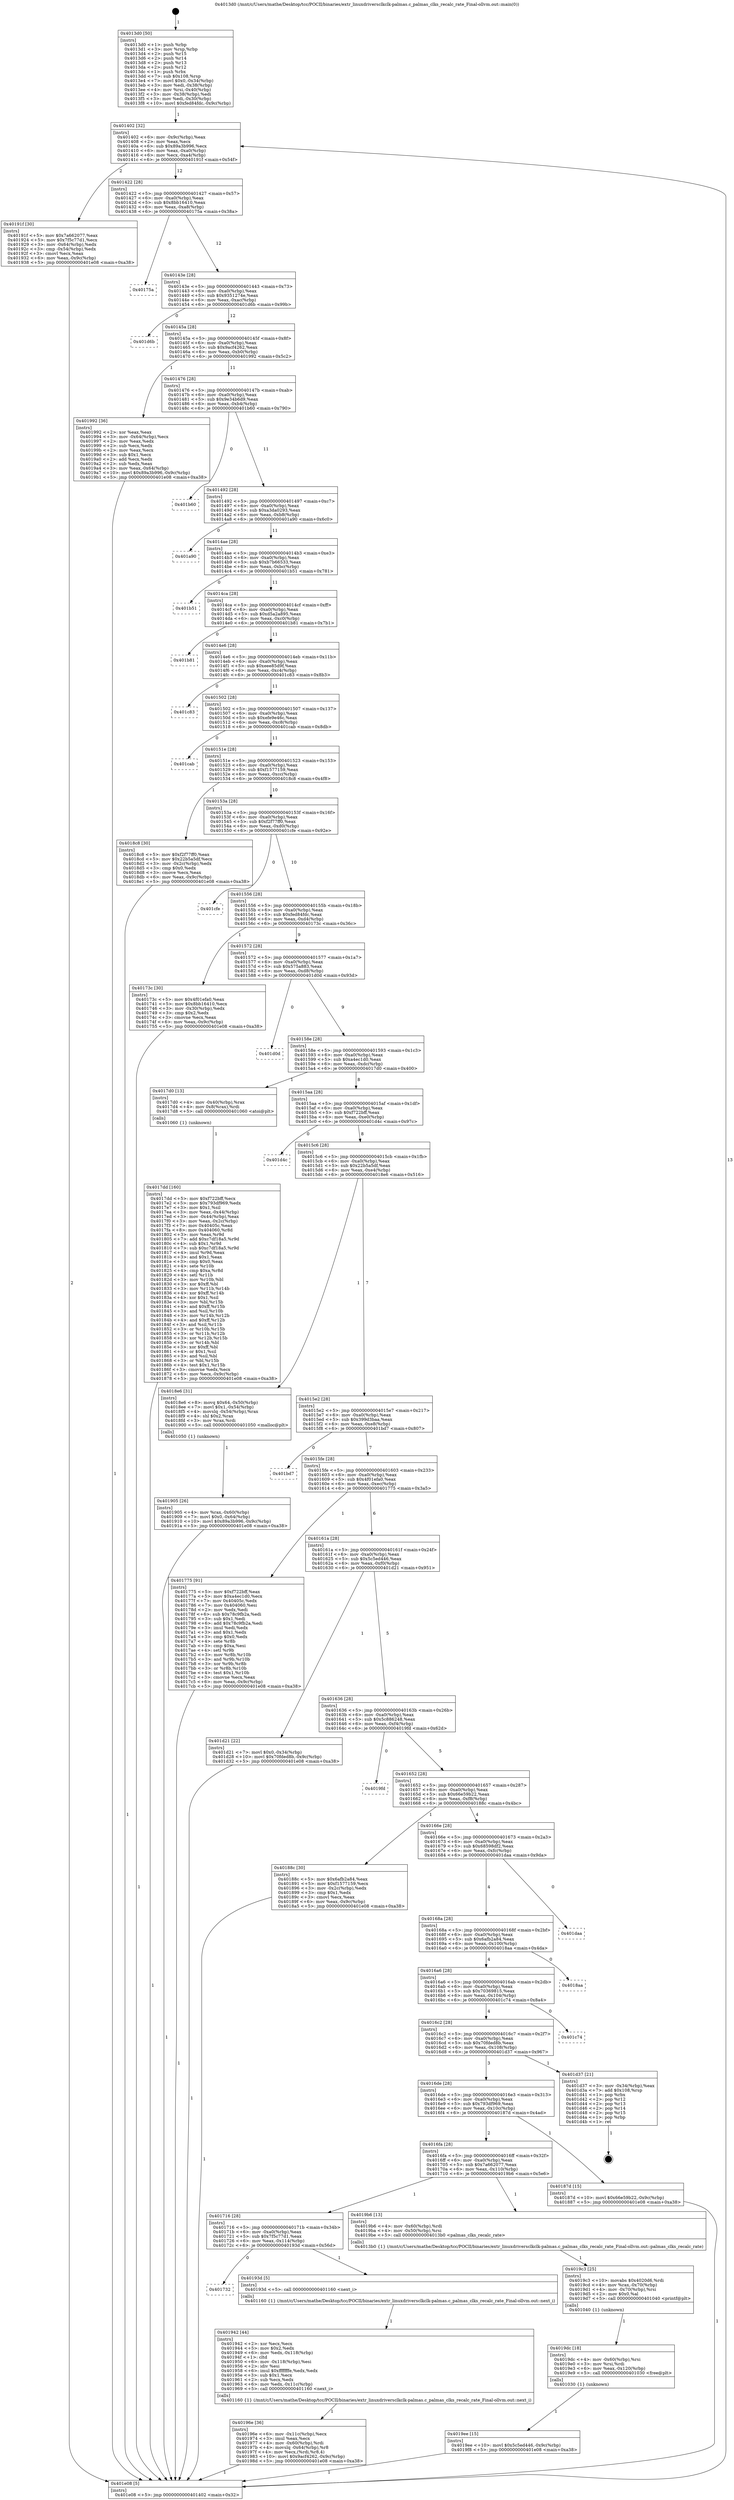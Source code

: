 digraph "0x4013d0" {
  label = "0x4013d0 (/mnt/c/Users/mathe/Desktop/tcc/POCII/binaries/extr_linuxdriversclkclk-palmas.c_palmas_clks_recalc_rate_Final-ollvm.out::main(0))"
  labelloc = "t"
  node[shape=record]

  Entry [label="",width=0.3,height=0.3,shape=circle,fillcolor=black,style=filled]
  "0x401402" [label="{
     0x401402 [32]\l
     | [instrs]\l
     &nbsp;&nbsp;0x401402 \<+6\>: mov -0x9c(%rbp),%eax\l
     &nbsp;&nbsp;0x401408 \<+2\>: mov %eax,%ecx\l
     &nbsp;&nbsp;0x40140a \<+6\>: sub $0x89a3b996,%ecx\l
     &nbsp;&nbsp;0x401410 \<+6\>: mov %eax,-0xa0(%rbp)\l
     &nbsp;&nbsp;0x401416 \<+6\>: mov %ecx,-0xa4(%rbp)\l
     &nbsp;&nbsp;0x40141c \<+6\>: je 000000000040191f \<main+0x54f\>\l
  }"]
  "0x40191f" [label="{
     0x40191f [30]\l
     | [instrs]\l
     &nbsp;&nbsp;0x40191f \<+5\>: mov $0x7a662077,%eax\l
     &nbsp;&nbsp;0x401924 \<+5\>: mov $0x7f5c77d1,%ecx\l
     &nbsp;&nbsp;0x401929 \<+3\>: mov -0x64(%rbp),%edx\l
     &nbsp;&nbsp;0x40192c \<+3\>: cmp -0x54(%rbp),%edx\l
     &nbsp;&nbsp;0x40192f \<+3\>: cmovl %ecx,%eax\l
     &nbsp;&nbsp;0x401932 \<+6\>: mov %eax,-0x9c(%rbp)\l
     &nbsp;&nbsp;0x401938 \<+5\>: jmp 0000000000401e08 \<main+0xa38\>\l
  }"]
  "0x401422" [label="{
     0x401422 [28]\l
     | [instrs]\l
     &nbsp;&nbsp;0x401422 \<+5\>: jmp 0000000000401427 \<main+0x57\>\l
     &nbsp;&nbsp;0x401427 \<+6\>: mov -0xa0(%rbp),%eax\l
     &nbsp;&nbsp;0x40142d \<+5\>: sub $0x8bb16410,%eax\l
     &nbsp;&nbsp;0x401432 \<+6\>: mov %eax,-0xa8(%rbp)\l
     &nbsp;&nbsp;0x401438 \<+6\>: je 000000000040175a \<main+0x38a\>\l
  }"]
  Exit [label="",width=0.3,height=0.3,shape=circle,fillcolor=black,style=filled,peripheries=2]
  "0x40175a" [label="{
     0x40175a\l
  }", style=dashed]
  "0x40143e" [label="{
     0x40143e [28]\l
     | [instrs]\l
     &nbsp;&nbsp;0x40143e \<+5\>: jmp 0000000000401443 \<main+0x73\>\l
     &nbsp;&nbsp;0x401443 \<+6\>: mov -0xa0(%rbp),%eax\l
     &nbsp;&nbsp;0x401449 \<+5\>: sub $0x9351274e,%eax\l
     &nbsp;&nbsp;0x40144e \<+6\>: mov %eax,-0xac(%rbp)\l
     &nbsp;&nbsp;0x401454 \<+6\>: je 0000000000401d6b \<main+0x99b\>\l
  }"]
  "0x4019ee" [label="{
     0x4019ee [15]\l
     | [instrs]\l
     &nbsp;&nbsp;0x4019ee \<+10\>: movl $0x5c5ed446,-0x9c(%rbp)\l
     &nbsp;&nbsp;0x4019f8 \<+5\>: jmp 0000000000401e08 \<main+0xa38\>\l
  }"]
  "0x401d6b" [label="{
     0x401d6b\l
  }", style=dashed]
  "0x40145a" [label="{
     0x40145a [28]\l
     | [instrs]\l
     &nbsp;&nbsp;0x40145a \<+5\>: jmp 000000000040145f \<main+0x8f\>\l
     &nbsp;&nbsp;0x40145f \<+6\>: mov -0xa0(%rbp),%eax\l
     &nbsp;&nbsp;0x401465 \<+5\>: sub $0x9acf4262,%eax\l
     &nbsp;&nbsp;0x40146a \<+6\>: mov %eax,-0xb0(%rbp)\l
     &nbsp;&nbsp;0x401470 \<+6\>: je 0000000000401992 \<main+0x5c2\>\l
  }"]
  "0x4019dc" [label="{
     0x4019dc [18]\l
     | [instrs]\l
     &nbsp;&nbsp;0x4019dc \<+4\>: mov -0x60(%rbp),%rsi\l
     &nbsp;&nbsp;0x4019e0 \<+3\>: mov %rsi,%rdi\l
     &nbsp;&nbsp;0x4019e3 \<+6\>: mov %eax,-0x120(%rbp)\l
     &nbsp;&nbsp;0x4019e9 \<+5\>: call 0000000000401030 \<free@plt\>\l
     | [calls]\l
     &nbsp;&nbsp;0x401030 \{1\} (unknown)\l
  }"]
  "0x401992" [label="{
     0x401992 [36]\l
     | [instrs]\l
     &nbsp;&nbsp;0x401992 \<+2\>: xor %eax,%eax\l
     &nbsp;&nbsp;0x401994 \<+3\>: mov -0x64(%rbp),%ecx\l
     &nbsp;&nbsp;0x401997 \<+2\>: mov %eax,%edx\l
     &nbsp;&nbsp;0x401999 \<+2\>: sub %ecx,%edx\l
     &nbsp;&nbsp;0x40199b \<+2\>: mov %eax,%ecx\l
     &nbsp;&nbsp;0x40199d \<+3\>: sub $0x1,%ecx\l
     &nbsp;&nbsp;0x4019a0 \<+2\>: add %ecx,%edx\l
     &nbsp;&nbsp;0x4019a2 \<+2\>: sub %edx,%eax\l
     &nbsp;&nbsp;0x4019a4 \<+3\>: mov %eax,-0x64(%rbp)\l
     &nbsp;&nbsp;0x4019a7 \<+10\>: movl $0x89a3b996,-0x9c(%rbp)\l
     &nbsp;&nbsp;0x4019b1 \<+5\>: jmp 0000000000401e08 \<main+0xa38\>\l
  }"]
  "0x401476" [label="{
     0x401476 [28]\l
     | [instrs]\l
     &nbsp;&nbsp;0x401476 \<+5\>: jmp 000000000040147b \<main+0xab\>\l
     &nbsp;&nbsp;0x40147b \<+6\>: mov -0xa0(%rbp),%eax\l
     &nbsp;&nbsp;0x401481 \<+5\>: sub $0x9e34b6d9,%eax\l
     &nbsp;&nbsp;0x401486 \<+6\>: mov %eax,-0xb4(%rbp)\l
     &nbsp;&nbsp;0x40148c \<+6\>: je 0000000000401b60 \<main+0x790\>\l
  }"]
  "0x4019c3" [label="{
     0x4019c3 [25]\l
     | [instrs]\l
     &nbsp;&nbsp;0x4019c3 \<+10\>: movabs $0x4020d6,%rdi\l
     &nbsp;&nbsp;0x4019cd \<+4\>: mov %rax,-0x70(%rbp)\l
     &nbsp;&nbsp;0x4019d1 \<+4\>: mov -0x70(%rbp),%rsi\l
     &nbsp;&nbsp;0x4019d5 \<+2\>: mov $0x0,%al\l
     &nbsp;&nbsp;0x4019d7 \<+5\>: call 0000000000401040 \<printf@plt\>\l
     | [calls]\l
     &nbsp;&nbsp;0x401040 \{1\} (unknown)\l
  }"]
  "0x401b60" [label="{
     0x401b60\l
  }", style=dashed]
  "0x401492" [label="{
     0x401492 [28]\l
     | [instrs]\l
     &nbsp;&nbsp;0x401492 \<+5\>: jmp 0000000000401497 \<main+0xc7\>\l
     &nbsp;&nbsp;0x401497 \<+6\>: mov -0xa0(%rbp),%eax\l
     &nbsp;&nbsp;0x40149d \<+5\>: sub $0xa3da0293,%eax\l
     &nbsp;&nbsp;0x4014a2 \<+6\>: mov %eax,-0xb8(%rbp)\l
     &nbsp;&nbsp;0x4014a8 \<+6\>: je 0000000000401a90 \<main+0x6c0\>\l
  }"]
  "0x40196e" [label="{
     0x40196e [36]\l
     | [instrs]\l
     &nbsp;&nbsp;0x40196e \<+6\>: mov -0x11c(%rbp),%ecx\l
     &nbsp;&nbsp;0x401974 \<+3\>: imul %eax,%ecx\l
     &nbsp;&nbsp;0x401977 \<+4\>: mov -0x60(%rbp),%rdi\l
     &nbsp;&nbsp;0x40197b \<+4\>: movslq -0x64(%rbp),%r8\l
     &nbsp;&nbsp;0x40197f \<+4\>: mov %ecx,(%rdi,%r8,4)\l
     &nbsp;&nbsp;0x401983 \<+10\>: movl $0x9acf4262,-0x9c(%rbp)\l
     &nbsp;&nbsp;0x40198d \<+5\>: jmp 0000000000401e08 \<main+0xa38\>\l
  }"]
  "0x401a90" [label="{
     0x401a90\l
  }", style=dashed]
  "0x4014ae" [label="{
     0x4014ae [28]\l
     | [instrs]\l
     &nbsp;&nbsp;0x4014ae \<+5\>: jmp 00000000004014b3 \<main+0xe3\>\l
     &nbsp;&nbsp;0x4014b3 \<+6\>: mov -0xa0(%rbp),%eax\l
     &nbsp;&nbsp;0x4014b9 \<+5\>: sub $0xb7b66533,%eax\l
     &nbsp;&nbsp;0x4014be \<+6\>: mov %eax,-0xbc(%rbp)\l
     &nbsp;&nbsp;0x4014c4 \<+6\>: je 0000000000401b51 \<main+0x781\>\l
  }"]
  "0x401942" [label="{
     0x401942 [44]\l
     | [instrs]\l
     &nbsp;&nbsp;0x401942 \<+2\>: xor %ecx,%ecx\l
     &nbsp;&nbsp;0x401944 \<+5\>: mov $0x2,%edx\l
     &nbsp;&nbsp;0x401949 \<+6\>: mov %edx,-0x118(%rbp)\l
     &nbsp;&nbsp;0x40194f \<+1\>: cltd\l
     &nbsp;&nbsp;0x401950 \<+6\>: mov -0x118(%rbp),%esi\l
     &nbsp;&nbsp;0x401956 \<+2\>: idiv %esi\l
     &nbsp;&nbsp;0x401958 \<+6\>: imul $0xfffffffe,%edx,%edx\l
     &nbsp;&nbsp;0x40195e \<+3\>: sub $0x1,%ecx\l
     &nbsp;&nbsp;0x401961 \<+2\>: sub %ecx,%edx\l
     &nbsp;&nbsp;0x401963 \<+6\>: mov %edx,-0x11c(%rbp)\l
     &nbsp;&nbsp;0x401969 \<+5\>: call 0000000000401160 \<next_i\>\l
     | [calls]\l
     &nbsp;&nbsp;0x401160 \{1\} (/mnt/c/Users/mathe/Desktop/tcc/POCII/binaries/extr_linuxdriversclkclk-palmas.c_palmas_clks_recalc_rate_Final-ollvm.out::next_i)\l
  }"]
  "0x401b51" [label="{
     0x401b51\l
  }", style=dashed]
  "0x4014ca" [label="{
     0x4014ca [28]\l
     | [instrs]\l
     &nbsp;&nbsp;0x4014ca \<+5\>: jmp 00000000004014cf \<main+0xff\>\l
     &nbsp;&nbsp;0x4014cf \<+6\>: mov -0xa0(%rbp),%eax\l
     &nbsp;&nbsp;0x4014d5 \<+5\>: sub $0xd5a2a895,%eax\l
     &nbsp;&nbsp;0x4014da \<+6\>: mov %eax,-0xc0(%rbp)\l
     &nbsp;&nbsp;0x4014e0 \<+6\>: je 0000000000401b81 \<main+0x7b1\>\l
  }"]
  "0x401732" [label="{
     0x401732\l
  }", style=dashed]
  "0x401b81" [label="{
     0x401b81\l
  }", style=dashed]
  "0x4014e6" [label="{
     0x4014e6 [28]\l
     | [instrs]\l
     &nbsp;&nbsp;0x4014e6 \<+5\>: jmp 00000000004014eb \<main+0x11b\>\l
     &nbsp;&nbsp;0x4014eb \<+6\>: mov -0xa0(%rbp),%eax\l
     &nbsp;&nbsp;0x4014f1 \<+5\>: sub $0xeee85d9f,%eax\l
     &nbsp;&nbsp;0x4014f6 \<+6\>: mov %eax,-0xc4(%rbp)\l
     &nbsp;&nbsp;0x4014fc \<+6\>: je 0000000000401c83 \<main+0x8b3\>\l
  }"]
  "0x40193d" [label="{
     0x40193d [5]\l
     | [instrs]\l
     &nbsp;&nbsp;0x40193d \<+5\>: call 0000000000401160 \<next_i\>\l
     | [calls]\l
     &nbsp;&nbsp;0x401160 \{1\} (/mnt/c/Users/mathe/Desktop/tcc/POCII/binaries/extr_linuxdriversclkclk-palmas.c_palmas_clks_recalc_rate_Final-ollvm.out::next_i)\l
  }"]
  "0x401c83" [label="{
     0x401c83\l
  }", style=dashed]
  "0x401502" [label="{
     0x401502 [28]\l
     | [instrs]\l
     &nbsp;&nbsp;0x401502 \<+5\>: jmp 0000000000401507 \<main+0x137\>\l
     &nbsp;&nbsp;0x401507 \<+6\>: mov -0xa0(%rbp),%eax\l
     &nbsp;&nbsp;0x40150d \<+5\>: sub $0xefe9e46c,%eax\l
     &nbsp;&nbsp;0x401512 \<+6\>: mov %eax,-0xc8(%rbp)\l
     &nbsp;&nbsp;0x401518 \<+6\>: je 0000000000401cab \<main+0x8db\>\l
  }"]
  "0x401716" [label="{
     0x401716 [28]\l
     | [instrs]\l
     &nbsp;&nbsp;0x401716 \<+5\>: jmp 000000000040171b \<main+0x34b\>\l
     &nbsp;&nbsp;0x40171b \<+6\>: mov -0xa0(%rbp),%eax\l
     &nbsp;&nbsp;0x401721 \<+5\>: sub $0x7f5c77d1,%eax\l
     &nbsp;&nbsp;0x401726 \<+6\>: mov %eax,-0x114(%rbp)\l
     &nbsp;&nbsp;0x40172c \<+6\>: je 000000000040193d \<main+0x56d\>\l
  }"]
  "0x401cab" [label="{
     0x401cab\l
  }", style=dashed]
  "0x40151e" [label="{
     0x40151e [28]\l
     | [instrs]\l
     &nbsp;&nbsp;0x40151e \<+5\>: jmp 0000000000401523 \<main+0x153\>\l
     &nbsp;&nbsp;0x401523 \<+6\>: mov -0xa0(%rbp),%eax\l
     &nbsp;&nbsp;0x401529 \<+5\>: sub $0xf1577159,%eax\l
     &nbsp;&nbsp;0x40152e \<+6\>: mov %eax,-0xcc(%rbp)\l
     &nbsp;&nbsp;0x401534 \<+6\>: je 00000000004018c8 \<main+0x4f8\>\l
  }"]
  "0x4019b6" [label="{
     0x4019b6 [13]\l
     | [instrs]\l
     &nbsp;&nbsp;0x4019b6 \<+4\>: mov -0x60(%rbp),%rdi\l
     &nbsp;&nbsp;0x4019ba \<+4\>: mov -0x50(%rbp),%rsi\l
     &nbsp;&nbsp;0x4019be \<+5\>: call 00000000004013b0 \<palmas_clks_recalc_rate\>\l
     | [calls]\l
     &nbsp;&nbsp;0x4013b0 \{1\} (/mnt/c/Users/mathe/Desktop/tcc/POCII/binaries/extr_linuxdriversclkclk-palmas.c_palmas_clks_recalc_rate_Final-ollvm.out::palmas_clks_recalc_rate)\l
  }"]
  "0x4018c8" [label="{
     0x4018c8 [30]\l
     | [instrs]\l
     &nbsp;&nbsp;0x4018c8 \<+5\>: mov $0xf2f77ff0,%eax\l
     &nbsp;&nbsp;0x4018cd \<+5\>: mov $0x22b5a5df,%ecx\l
     &nbsp;&nbsp;0x4018d2 \<+3\>: mov -0x2c(%rbp),%edx\l
     &nbsp;&nbsp;0x4018d5 \<+3\>: cmp $0x0,%edx\l
     &nbsp;&nbsp;0x4018d8 \<+3\>: cmove %ecx,%eax\l
     &nbsp;&nbsp;0x4018db \<+6\>: mov %eax,-0x9c(%rbp)\l
     &nbsp;&nbsp;0x4018e1 \<+5\>: jmp 0000000000401e08 \<main+0xa38\>\l
  }"]
  "0x40153a" [label="{
     0x40153a [28]\l
     | [instrs]\l
     &nbsp;&nbsp;0x40153a \<+5\>: jmp 000000000040153f \<main+0x16f\>\l
     &nbsp;&nbsp;0x40153f \<+6\>: mov -0xa0(%rbp),%eax\l
     &nbsp;&nbsp;0x401545 \<+5\>: sub $0xf2f77ff0,%eax\l
     &nbsp;&nbsp;0x40154a \<+6\>: mov %eax,-0xd0(%rbp)\l
     &nbsp;&nbsp;0x401550 \<+6\>: je 0000000000401cfe \<main+0x92e\>\l
  }"]
  "0x401905" [label="{
     0x401905 [26]\l
     | [instrs]\l
     &nbsp;&nbsp;0x401905 \<+4\>: mov %rax,-0x60(%rbp)\l
     &nbsp;&nbsp;0x401909 \<+7\>: movl $0x0,-0x64(%rbp)\l
     &nbsp;&nbsp;0x401910 \<+10\>: movl $0x89a3b996,-0x9c(%rbp)\l
     &nbsp;&nbsp;0x40191a \<+5\>: jmp 0000000000401e08 \<main+0xa38\>\l
  }"]
  "0x401cfe" [label="{
     0x401cfe\l
  }", style=dashed]
  "0x401556" [label="{
     0x401556 [28]\l
     | [instrs]\l
     &nbsp;&nbsp;0x401556 \<+5\>: jmp 000000000040155b \<main+0x18b\>\l
     &nbsp;&nbsp;0x40155b \<+6\>: mov -0xa0(%rbp),%eax\l
     &nbsp;&nbsp;0x401561 \<+5\>: sub $0xfed84fdc,%eax\l
     &nbsp;&nbsp;0x401566 \<+6\>: mov %eax,-0xd4(%rbp)\l
     &nbsp;&nbsp;0x40156c \<+6\>: je 000000000040173c \<main+0x36c\>\l
  }"]
  "0x4016fa" [label="{
     0x4016fa [28]\l
     | [instrs]\l
     &nbsp;&nbsp;0x4016fa \<+5\>: jmp 00000000004016ff \<main+0x32f\>\l
     &nbsp;&nbsp;0x4016ff \<+6\>: mov -0xa0(%rbp),%eax\l
     &nbsp;&nbsp;0x401705 \<+5\>: sub $0x7a662077,%eax\l
     &nbsp;&nbsp;0x40170a \<+6\>: mov %eax,-0x110(%rbp)\l
     &nbsp;&nbsp;0x401710 \<+6\>: je 00000000004019b6 \<main+0x5e6\>\l
  }"]
  "0x40173c" [label="{
     0x40173c [30]\l
     | [instrs]\l
     &nbsp;&nbsp;0x40173c \<+5\>: mov $0x4f01efa0,%eax\l
     &nbsp;&nbsp;0x401741 \<+5\>: mov $0x8bb16410,%ecx\l
     &nbsp;&nbsp;0x401746 \<+3\>: mov -0x30(%rbp),%edx\l
     &nbsp;&nbsp;0x401749 \<+3\>: cmp $0x2,%edx\l
     &nbsp;&nbsp;0x40174c \<+3\>: cmovne %ecx,%eax\l
     &nbsp;&nbsp;0x40174f \<+6\>: mov %eax,-0x9c(%rbp)\l
     &nbsp;&nbsp;0x401755 \<+5\>: jmp 0000000000401e08 \<main+0xa38\>\l
  }"]
  "0x401572" [label="{
     0x401572 [28]\l
     | [instrs]\l
     &nbsp;&nbsp;0x401572 \<+5\>: jmp 0000000000401577 \<main+0x1a7\>\l
     &nbsp;&nbsp;0x401577 \<+6\>: mov -0xa0(%rbp),%eax\l
     &nbsp;&nbsp;0x40157d \<+5\>: sub $0x575a883,%eax\l
     &nbsp;&nbsp;0x401582 \<+6\>: mov %eax,-0xd8(%rbp)\l
     &nbsp;&nbsp;0x401588 \<+6\>: je 0000000000401d0d \<main+0x93d\>\l
  }"]
  "0x401e08" [label="{
     0x401e08 [5]\l
     | [instrs]\l
     &nbsp;&nbsp;0x401e08 \<+5\>: jmp 0000000000401402 \<main+0x32\>\l
  }"]
  "0x4013d0" [label="{
     0x4013d0 [50]\l
     | [instrs]\l
     &nbsp;&nbsp;0x4013d0 \<+1\>: push %rbp\l
     &nbsp;&nbsp;0x4013d1 \<+3\>: mov %rsp,%rbp\l
     &nbsp;&nbsp;0x4013d4 \<+2\>: push %r15\l
     &nbsp;&nbsp;0x4013d6 \<+2\>: push %r14\l
     &nbsp;&nbsp;0x4013d8 \<+2\>: push %r13\l
     &nbsp;&nbsp;0x4013da \<+2\>: push %r12\l
     &nbsp;&nbsp;0x4013dc \<+1\>: push %rbx\l
     &nbsp;&nbsp;0x4013dd \<+7\>: sub $0x108,%rsp\l
     &nbsp;&nbsp;0x4013e4 \<+7\>: movl $0x0,-0x34(%rbp)\l
     &nbsp;&nbsp;0x4013eb \<+3\>: mov %edi,-0x38(%rbp)\l
     &nbsp;&nbsp;0x4013ee \<+4\>: mov %rsi,-0x40(%rbp)\l
     &nbsp;&nbsp;0x4013f2 \<+3\>: mov -0x38(%rbp),%edi\l
     &nbsp;&nbsp;0x4013f5 \<+3\>: mov %edi,-0x30(%rbp)\l
     &nbsp;&nbsp;0x4013f8 \<+10\>: movl $0xfed84fdc,-0x9c(%rbp)\l
  }"]
  "0x40187d" [label="{
     0x40187d [15]\l
     | [instrs]\l
     &nbsp;&nbsp;0x40187d \<+10\>: movl $0x66e59b22,-0x9c(%rbp)\l
     &nbsp;&nbsp;0x401887 \<+5\>: jmp 0000000000401e08 \<main+0xa38\>\l
  }"]
  "0x401d0d" [label="{
     0x401d0d\l
  }", style=dashed]
  "0x40158e" [label="{
     0x40158e [28]\l
     | [instrs]\l
     &nbsp;&nbsp;0x40158e \<+5\>: jmp 0000000000401593 \<main+0x1c3\>\l
     &nbsp;&nbsp;0x401593 \<+6\>: mov -0xa0(%rbp),%eax\l
     &nbsp;&nbsp;0x401599 \<+5\>: sub $0xa4ec1d0,%eax\l
     &nbsp;&nbsp;0x40159e \<+6\>: mov %eax,-0xdc(%rbp)\l
     &nbsp;&nbsp;0x4015a4 \<+6\>: je 00000000004017d0 \<main+0x400\>\l
  }"]
  "0x4016de" [label="{
     0x4016de [28]\l
     | [instrs]\l
     &nbsp;&nbsp;0x4016de \<+5\>: jmp 00000000004016e3 \<main+0x313\>\l
     &nbsp;&nbsp;0x4016e3 \<+6\>: mov -0xa0(%rbp),%eax\l
     &nbsp;&nbsp;0x4016e9 \<+5\>: sub $0x793df969,%eax\l
     &nbsp;&nbsp;0x4016ee \<+6\>: mov %eax,-0x10c(%rbp)\l
     &nbsp;&nbsp;0x4016f4 \<+6\>: je 000000000040187d \<main+0x4ad\>\l
  }"]
  "0x4017d0" [label="{
     0x4017d0 [13]\l
     | [instrs]\l
     &nbsp;&nbsp;0x4017d0 \<+4\>: mov -0x40(%rbp),%rax\l
     &nbsp;&nbsp;0x4017d4 \<+4\>: mov 0x8(%rax),%rdi\l
     &nbsp;&nbsp;0x4017d8 \<+5\>: call 0000000000401060 \<atoi@plt\>\l
     | [calls]\l
     &nbsp;&nbsp;0x401060 \{1\} (unknown)\l
  }"]
  "0x4015aa" [label="{
     0x4015aa [28]\l
     | [instrs]\l
     &nbsp;&nbsp;0x4015aa \<+5\>: jmp 00000000004015af \<main+0x1df\>\l
     &nbsp;&nbsp;0x4015af \<+6\>: mov -0xa0(%rbp),%eax\l
     &nbsp;&nbsp;0x4015b5 \<+5\>: sub $0xf722bff,%eax\l
     &nbsp;&nbsp;0x4015ba \<+6\>: mov %eax,-0xe0(%rbp)\l
     &nbsp;&nbsp;0x4015c0 \<+6\>: je 0000000000401d4c \<main+0x97c\>\l
  }"]
  "0x401d37" [label="{
     0x401d37 [21]\l
     | [instrs]\l
     &nbsp;&nbsp;0x401d37 \<+3\>: mov -0x34(%rbp),%eax\l
     &nbsp;&nbsp;0x401d3a \<+7\>: add $0x108,%rsp\l
     &nbsp;&nbsp;0x401d41 \<+1\>: pop %rbx\l
     &nbsp;&nbsp;0x401d42 \<+2\>: pop %r12\l
     &nbsp;&nbsp;0x401d44 \<+2\>: pop %r13\l
     &nbsp;&nbsp;0x401d46 \<+2\>: pop %r14\l
     &nbsp;&nbsp;0x401d48 \<+2\>: pop %r15\l
     &nbsp;&nbsp;0x401d4a \<+1\>: pop %rbp\l
     &nbsp;&nbsp;0x401d4b \<+1\>: ret\l
  }"]
  "0x401d4c" [label="{
     0x401d4c\l
  }", style=dashed]
  "0x4015c6" [label="{
     0x4015c6 [28]\l
     | [instrs]\l
     &nbsp;&nbsp;0x4015c6 \<+5\>: jmp 00000000004015cb \<main+0x1fb\>\l
     &nbsp;&nbsp;0x4015cb \<+6\>: mov -0xa0(%rbp),%eax\l
     &nbsp;&nbsp;0x4015d1 \<+5\>: sub $0x22b5a5df,%eax\l
     &nbsp;&nbsp;0x4015d6 \<+6\>: mov %eax,-0xe4(%rbp)\l
     &nbsp;&nbsp;0x4015dc \<+6\>: je 00000000004018e6 \<main+0x516\>\l
  }"]
  "0x4016c2" [label="{
     0x4016c2 [28]\l
     | [instrs]\l
     &nbsp;&nbsp;0x4016c2 \<+5\>: jmp 00000000004016c7 \<main+0x2f7\>\l
     &nbsp;&nbsp;0x4016c7 \<+6\>: mov -0xa0(%rbp),%eax\l
     &nbsp;&nbsp;0x4016cd \<+5\>: sub $0x70fded8b,%eax\l
     &nbsp;&nbsp;0x4016d2 \<+6\>: mov %eax,-0x108(%rbp)\l
     &nbsp;&nbsp;0x4016d8 \<+6\>: je 0000000000401d37 \<main+0x967\>\l
  }"]
  "0x4018e6" [label="{
     0x4018e6 [31]\l
     | [instrs]\l
     &nbsp;&nbsp;0x4018e6 \<+8\>: movq $0x64,-0x50(%rbp)\l
     &nbsp;&nbsp;0x4018ee \<+7\>: movl $0x1,-0x54(%rbp)\l
     &nbsp;&nbsp;0x4018f5 \<+4\>: movslq -0x54(%rbp),%rax\l
     &nbsp;&nbsp;0x4018f9 \<+4\>: shl $0x2,%rax\l
     &nbsp;&nbsp;0x4018fd \<+3\>: mov %rax,%rdi\l
     &nbsp;&nbsp;0x401900 \<+5\>: call 0000000000401050 \<malloc@plt\>\l
     | [calls]\l
     &nbsp;&nbsp;0x401050 \{1\} (unknown)\l
  }"]
  "0x4015e2" [label="{
     0x4015e2 [28]\l
     | [instrs]\l
     &nbsp;&nbsp;0x4015e2 \<+5\>: jmp 00000000004015e7 \<main+0x217\>\l
     &nbsp;&nbsp;0x4015e7 \<+6\>: mov -0xa0(%rbp),%eax\l
     &nbsp;&nbsp;0x4015ed \<+5\>: sub $0x399d3baa,%eax\l
     &nbsp;&nbsp;0x4015f2 \<+6\>: mov %eax,-0xe8(%rbp)\l
     &nbsp;&nbsp;0x4015f8 \<+6\>: je 0000000000401bd7 \<main+0x807\>\l
  }"]
  "0x401c74" [label="{
     0x401c74\l
  }", style=dashed]
  "0x401bd7" [label="{
     0x401bd7\l
  }", style=dashed]
  "0x4015fe" [label="{
     0x4015fe [28]\l
     | [instrs]\l
     &nbsp;&nbsp;0x4015fe \<+5\>: jmp 0000000000401603 \<main+0x233\>\l
     &nbsp;&nbsp;0x401603 \<+6\>: mov -0xa0(%rbp),%eax\l
     &nbsp;&nbsp;0x401609 \<+5\>: sub $0x4f01efa0,%eax\l
     &nbsp;&nbsp;0x40160e \<+6\>: mov %eax,-0xec(%rbp)\l
     &nbsp;&nbsp;0x401614 \<+6\>: je 0000000000401775 \<main+0x3a5\>\l
  }"]
  "0x4016a6" [label="{
     0x4016a6 [28]\l
     | [instrs]\l
     &nbsp;&nbsp;0x4016a6 \<+5\>: jmp 00000000004016ab \<main+0x2db\>\l
     &nbsp;&nbsp;0x4016ab \<+6\>: mov -0xa0(%rbp),%eax\l
     &nbsp;&nbsp;0x4016b1 \<+5\>: sub $0x70369815,%eax\l
     &nbsp;&nbsp;0x4016b6 \<+6\>: mov %eax,-0x104(%rbp)\l
     &nbsp;&nbsp;0x4016bc \<+6\>: je 0000000000401c74 \<main+0x8a4\>\l
  }"]
  "0x401775" [label="{
     0x401775 [91]\l
     | [instrs]\l
     &nbsp;&nbsp;0x401775 \<+5\>: mov $0xf722bff,%eax\l
     &nbsp;&nbsp;0x40177a \<+5\>: mov $0xa4ec1d0,%ecx\l
     &nbsp;&nbsp;0x40177f \<+7\>: mov 0x40405c,%edx\l
     &nbsp;&nbsp;0x401786 \<+7\>: mov 0x404060,%esi\l
     &nbsp;&nbsp;0x40178d \<+2\>: mov %edx,%edi\l
     &nbsp;&nbsp;0x40178f \<+6\>: sub $0x78c9fb2a,%edi\l
     &nbsp;&nbsp;0x401795 \<+3\>: sub $0x1,%edi\l
     &nbsp;&nbsp;0x401798 \<+6\>: add $0x78c9fb2a,%edi\l
     &nbsp;&nbsp;0x40179e \<+3\>: imul %edi,%edx\l
     &nbsp;&nbsp;0x4017a1 \<+3\>: and $0x1,%edx\l
     &nbsp;&nbsp;0x4017a4 \<+3\>: cmp $0x0,%edx\l
     &nbsp;&nbsp;0x4017a7 \<+4\>: sete %r8b\l
     &nbsp;&nbsp;0x4017ab \<+3\>: cmp $0xa,%esi\l
     &nbsp;&nbsp;0x4017ae \<+4\>: setl %r9b\l
     &nbsp;&nbsp;0x4017b2 \<+3\>: mov %r8b,%r10b\l
     &nbsp;&nbsp;0x4017b5 \<+3\>: and %r9b,%r10b\l
     &nbsp;&nbsp;0x4017b8 \<+3\>: xor %r9b,%r8b\l
     &nbsp;&nbsp;0x4017bb \<+3\>: or %r8b,%r10b\l
     &nbsp;&nbsp;0x4017be \<+4\>: test $0x1,%r10b\l
     &nbsp;&nbsp;0x4017c2 \<+3\>: cmovne %ecx,%eax\l
     &nbsp;&nbsp;0x4017c5 \<+6\>: mov %eax,-0x9c(%rbp)\l
     &nbsp;&nbsp;0x4017cb \<+5\>: jmp 0000000000401e08 \<main+0xa38\>\l
  }"]
  "0x40161a" [label="{
     0x40161a [28]\l
     | [instrs]\l
     &nbsp;&nbsp;0x40161a \<+5\>: jmp 000000000040161f \<main+0x24f\>\l
     &nbsp;&nbsp;0x40161f \<+6\>: mov -0xa0(%rbp),%eax\l
     &nbsp;&nbsp;0x401625 \<+5\>: sub $0x5c5ed446,%eax\l
     &nbsp;&nbsp;0x40162a \<+6\>: mov %eax,-0xf0(%rbp)\l
     &nbsp;&nbsp;0x401630 \<+6\>: je 0000000000401d21 \<main+0x951\>\l
  }"]
  "0x4017dd" [label="{
     0x4017dd [160]\l
     | [instrs]\l
     &nbsp;&nbsp;0x4017dd \<+5\>: mov $0xf722bff,%ecx\l
     &nbsp;&nbsp;0x4017e2 \<+5\>: mov $0x793df969,%edx\l
     &nbsp;&nbsp;0x4017e7 \<+3\>: mov $0x1,%sil\l
     &nbsp;&nbsp;0x4017ea \<+3\>: mov %eax,-0x44(%rbp)\l
     &nbsp;&nbsp;0x4017ed \<+3\>: mov -0x44(%rbp),%eax\l
     &nbsp;&nbsp;0x4017f0 \<+3\>: mov %eax,-0x2c(%rbp)\l
     &nbsp;&nbsp;0x4017f3 \<+7\>: mov 0x40405c,%eax\l
     &nbsp;&nbsp;0x4017fa \<+8\>: mov 0x404060,%r8d\l
     &nbsp;&nbsp;0x401802 \<+3\>: mov %eax,%r9d\l
     &nbsp;&nbsp;0x401805 \<+7\>: add $0xc7df18a5,%r9d\l
     &nbsp;&nbsp;0x40180c \<+4\>: sub $0x1,%r9d\l
     &nbsp;&nbsp;0x401810 \<+7\>: sub $0xc7df18a5,%r9d\l
     &nbsp;&nbsp;0x401817 \<+4\>: imul %r9d,%eax\l
     &nbsp;&nbsp;0x40181b \<+3\>: and $0x1,%eax\l
     &nbsp;&nbsp;0x40181e \<+3\>: cmp $0x0,%eax\l
     &nbsp;&nbsp;0x401821 \<+4\>: sete %r10b\l
     &nbsp;&nbsp;0x401825 \<+4\>: cmp $0xa,%r8d\l
     &nbsp;&nbsp;0x401829 \<+4\>: setl %r11b\l
     &nbsp;&nbsp;0x40182d \<+3\>: mov %r10b,%bl\l
     &nbsp;&nbsp;0x401830 \<+3\>: xor $0xff,%bl\l
     &nbsp;&nbsp;0x401833 \<+3\>: mov %r11b,%r14b\l
     &nbsp;&nbsp;0x401836 \<+4\>: xor $0xff,%r14b\l
     &nbsp;&nbsp;0x40183a \<+4\>: xor $0x1,%sil\l
     &nbsp;&nbsp;0x40183e \<+3\>: mov %bl,%r15b\l
     &nbsp;&nbsp;0x401841 \<+4\>: and $0xff,%r15b\l
     &nbsp;&nbsp;0x401845 \<+3\>: and %sil,%r10b\l
     &nbsp;&nbsp;0x401848 \<+3\>: mov %r14b,%r12b\l
     &nbsp;&nbsp;0x40184b \<+4\>: and $0xff,%r12b\l
     &nbsp;&nbsp;0x40184f \<+3\>: and %sil,%r11b\l
     &nbsp;&nbsp;0x401852 \<+3\>: or %r10b,%r15b\l
     &nbsp;&nbsp;0x401855 \<+3\>: or %r11b,%r12b\l
     &nbsp;&nbsp;0x401858 \<+3\>: xor %r12b,%r15b\l
     &nbsp;&nbsp;0x40185b \<+3\>: or %r14b,%bl\l
     &nbsp;&nbsp;0x40185e \<+3\>: xor $0xff,%bl\l
     &nbsp;&nbsp;0x401861 \<+4\>: or $0x1,%sil\l
     &nbsp;&nbsp;0x401865 \<+3\>: and %sil,%bl\l
     &nbsp;&nbsp;0x401868 \<+3\>: or %bl,%r15b\l
     &nbsp;&nbsp;0x40186b \<+4\>: test $0x1,%r15b\l
     &nbsp;&nbsp;0x40186f \<+3\>: cmovne %edx,%ecx\l
     &nbsp;&nbsp;0x401872 \<+6\>: mov %ecx,-0x9c(%rbp)\l
     &nbsp;&nbsp;0x401878 \<+5\>: jmp 0000000000401e08 \<main+0xa38\>\l
  }"]
  "0x4018aa" [label="{
     0x4018aa\l
  }", style=dashed]
  "0x401d21" [label="{
     0x401d21 [22]\l
     | [instrs]\l
     &nbsp;&nbsp;0x401d21 \<+7\>: movl $0x0,-0x34(%rbp)\l
     &nbsp;&nbsp;0x401d28 \<+10\>: movl $0x70fded8b,-0x9c(%rbp)\l
     &nbsp;&nbsp;0x401d32 \<+5\>: jmp 0000000000401e08 \<main+0xa38\>\l
  }"]
  "0x401636" [label="{
     0x401636 [28]\l
     | [instrs]\l
     &nbsp;&nbsp;0x401636 \<+5\>: jmp 000000000040163b \<main+0x26b\>\l
     &nbsp;&nbsp;0x40163b \<+6\>: mov -0xa0(%rbp),%eax\l
     &nbsp;&nbsp;0x401641 \<+5\>: sub $0x5c886248,%eax\l
     &nbsp;&nbsp;0x401646 \<+6\>: mov %eax,-0xf4(%rbp)\l
     &nbsp;&nbsp;0x40164c \<+6\>: je 00000000004019fd \<main+0x62d\>\l
  }"]
  "0x40168a" [label="{
     0x40168a [28]\l
     | [instrs]\l
     &nbsp;&nbsp;0x40168a \<+5\>: jmp 000000000040168f \<main+0x2bf\>\l
     &nbsp;&nbsp;0x40168f \<+6\>: mov -0xa0(%rbp),%eax\l
     &nbsp;&nbsp;0x401695 \<+5\>: sub $0x6afb2a84,%eax\l
     &nbsp;&nbsp;0x40169a \<+6\>: mov %eax,-0x100(%rbp)\l
     &nbsp;&nbsp;0x4016a0 \<+6\>: je 00000000004018aa \<main+0x4da\>\l
  }"]
  "0x4019fd" [label="{
     0x4019fd\l
  }", style=dashed]
  "0x401652" [label="{
     0x401652 [28]\l
     | [instrs]\l
     &nbsp;&nbsp;0x401652 \<+5\>: jmp 0000000000401657 \<main+0x287\>\l
     &nbsp;&nbsp;0x401657 \<+6\>: mov -0xa0(%rbp),%eax\l
     &nbsp;&nbsp;0x40165d \<+5\>: sub $0x66e59b22,%eax\l
     &nbsp;&nbsp;0x401662 \<+6\>: mov %eax,-0xf8(%rbp)\l
     &nbsp;&nbsp;0x401668 \<+6\>: je 000000000040188c \<main+0x4bc\>\l
  }"]
  "0x401daa" [label="{
     0x401daa\l
  }", style=dashed]
  "0x40188c" [label="{
     0x40188c [30]\l
     | [instrs]\l
     &nbsp;&nbsp;0x40188c \<+5\>: mov $0x6afb2a84,%eax\l
     &nbsp;&nbsp;0x401891 \<+5\>: mov $0xf1577159,%ecx\l
     &nbsp;&nbsp;0x401896 \<+3\>: mov -0x2c(%rbp),%edx\l
     &nbsp;&nbsp;0x401899 \<+3\>: cmp $0x1,%edx\l
     &nbsp;&nbsp;0x40189c \<+3\>: cmovl %ecx,%eax\l
     &nbsp;&nbsp;0x40189f \<+6\>: mov %eax,-0x9c(%rbp)\l
     &nbsp;&nbsp;0x4018a5 \<+5\>: jmp 0000000000401e08 \<main+0xa38\>\l
  }"]
  "0x40166e" [label="{
     0x40166e [28]\l
     | [instrs]\l
     &nbsp;&nbsp;0x40166e \<+5\>: jmp 0000000000401673 \<main+0x2a3\>\l
     &nbsp;&nbsp;0x401673 \<+6\>: mov -0xa0(%rbp),%eax\l
     &nbsp;&nbsp;0x401679 \<+5\>: sub $0x68598df2,%eax\l
     &nbsp;&nbsp;0x40167e \<+6\>: mov %eax,-0xfc(%rbp)\l
     &nbsp;&nbsp;0x401684 \<+6\>: je 0000000000401daa \<main+0x9da\>\l
  }"]
  Entry -> "0x4013d0" [label=" 1"]
  "0x401402" -> "0x40191f" [label=" 2"]
  "0x401402" -> "0x401422" [label=" 12"]
  "0x401d37" -> Exit [label=" 1"]
  "0x401422" -> "0x40175a" [label=" 0"]
  "0x401422" -> "0x40143e" [label=" 12"]
  "0x401d21" -> "0x401e08" [label=" 1"]
  "0x40143e" -> "0x401d6b" [label=" 0"]
  "0x40143e" -> "0x40145a" [label=" 12"]
  "0x4019ee" -> "0x401e08" [label=" 1"]
  "0x40145a" -> "0x401992" [label=" 1"]
  "0x40145a" -> "0x401476" [label=" 11"]
  "0x4019dc" -> "0x4019ee" [label=" 1"]
  "0x401476" -> "0x401b60" [label=" 0"]
  "0x401476" -> "0x401492" [label=" 11"]
  "0x4019c3" -> "0x4019dc" [label=" 1"]
  "0x401492" -> "0x401a90" [label=" 0"]
  "0x401492" -> "0x4014ae" [label=" 11"]
  "0x4019b6" -> "0x4019c3" [label=" 1"]
  "0x4014ae" -> "0x401b51" [label=" 0"]
  "0x4014ae" -> "0x4014ca" [label=" 11"]
  "0x401992" -> "0x401e08" [label=" 1"]
  "0x4014ca" -> "0x401b81" [label=" 0"]
  "0x4014ca" -> "0x4014e6" [label=" 11"]
  "0x40196e" -> "0x401e08" [label=" 1"]
  "0x4014e6" -> "0x401c83" [label=" 0"]
  "0x4014e6" -> "0x401502" [label=" 11"]
  "0x401942" -> "0x40196e" [label=" 1"]
  "0x401502" -> "0x401cab" [label=" 0"]
  "0x401502" -> "0x40151e" [label=" 11"]
  "0x401716" -> "0x401732" [label=" 0"]
  "0x40151e" -> "0x4018c8" [label=" 1"]
  "0x40151e" -> "0x40153a" [label=" 10"]
  "0x401716" -> "0x40193d" [label=" 1"]
  "0x40153a" -> "0x401cfe" [label=" 0"]
  "0x40153a" -> "0x401556" [label=" 10"]
  "0x4016fa" -> "0x401716" [label=" 1"]
  "0x401556" -> "0x40173c" [label=" 1"]
  "0x401556" -> "0x401572" [label=" 9"]
  "0x40173c" -> "0x401e08" [label=" 1"]
  "0x4013d0" -> "0x401402" [label=" 1"]
  "0x401e08" -> "0x401402" [label=" 13"]
  "0x4016fa" -> "0x4019b6" [label=" 1"]
  "0x401572" -> "0x401d0d" [label=" 0"]
  "0x401572" -> "0x40158e" [label=" 9"]
  "0x40193d" -> "0x401942" [label=" 1"]
  "0x40158e" -> "0x4017d0" [label=" 1"]
  "0x40158e" -> "0x4015aa" [label=" 8"]
  "0x401905" -> "0x401e08" [label=" 1"]
  "0x4015aa" -> "0x401d4c" [label=" 0"]
  "0x4015aa" -> "0x4015c6" [label=" 8"]
  "0x4018e6" -> "0x401905" [label=" 1"]
  "0x4015c6" -> "0x4018e6" [label=" 1"]
  "0x4015c6" -> "0x4015e2" [label=" 7"]
  "0x40188c" -> "0x401e08" [label=" 1"]
  "0x4015e2" -> "0x401bd7" [label=" 0"]
  "0x4015e2" -> "0x4015fe" [label=" 7"]
  "0x40187d" -> "0x401e08" [label=" 1"]
  "0x4015fe" -> "0x401775" [label=" 1"]
  "0x4015fe" -> "0x40161a" [label=" 6"]
  "0x401775" -> "0x401e08" [label=" 1"]
  "0x4017d0" -> "0x4017dd" [label=" 1"]
  "0x4017dd" -> "0x401e08" [label=" 1"]
  "0x4016de" -> "0x40187d" [label=" 1"]
  "0x40161a" -> "0x401d21" [label=" 1"]
  "0x40161a" -> "0x401636" [label=" 5"]
  "0x40191f" -> "0x401e08" [label=" 2"]
  "0x401636" -> "0x4019fd" [label=" 0"]
  "0x401636" -> "0x401652" [label=" 5"]
  "0x4016c2" -> "0x401d37" [label=" 1"]
  "0x401652" -> "0x40188c" [label=" 1"]
  "0x401652" -> "0x40166e" [label=" 4"]
  "0x4018c8" -> "0x401e08" [label=" 1"]
  "0x40166e" -> "0x401daa" [label=" 0"]
  "0x40166e" -> "0x40168a" [label=" 4"]
  "0x4016c2" -> "0x4016de" [label=" 3"]
  "0x40168a" -> "0x4018aa" [label=" 0"]
  "0x40168a" -> "0x4016a6" [label=" 4"]
  "0x4016de" -> "0x4016fa" [label=" 2"]
  "0x4016a6" -> "0x401c74" [label=" 0"]
  "0x4016a6" -> "0x4016c2" [label=" 4"]
}
